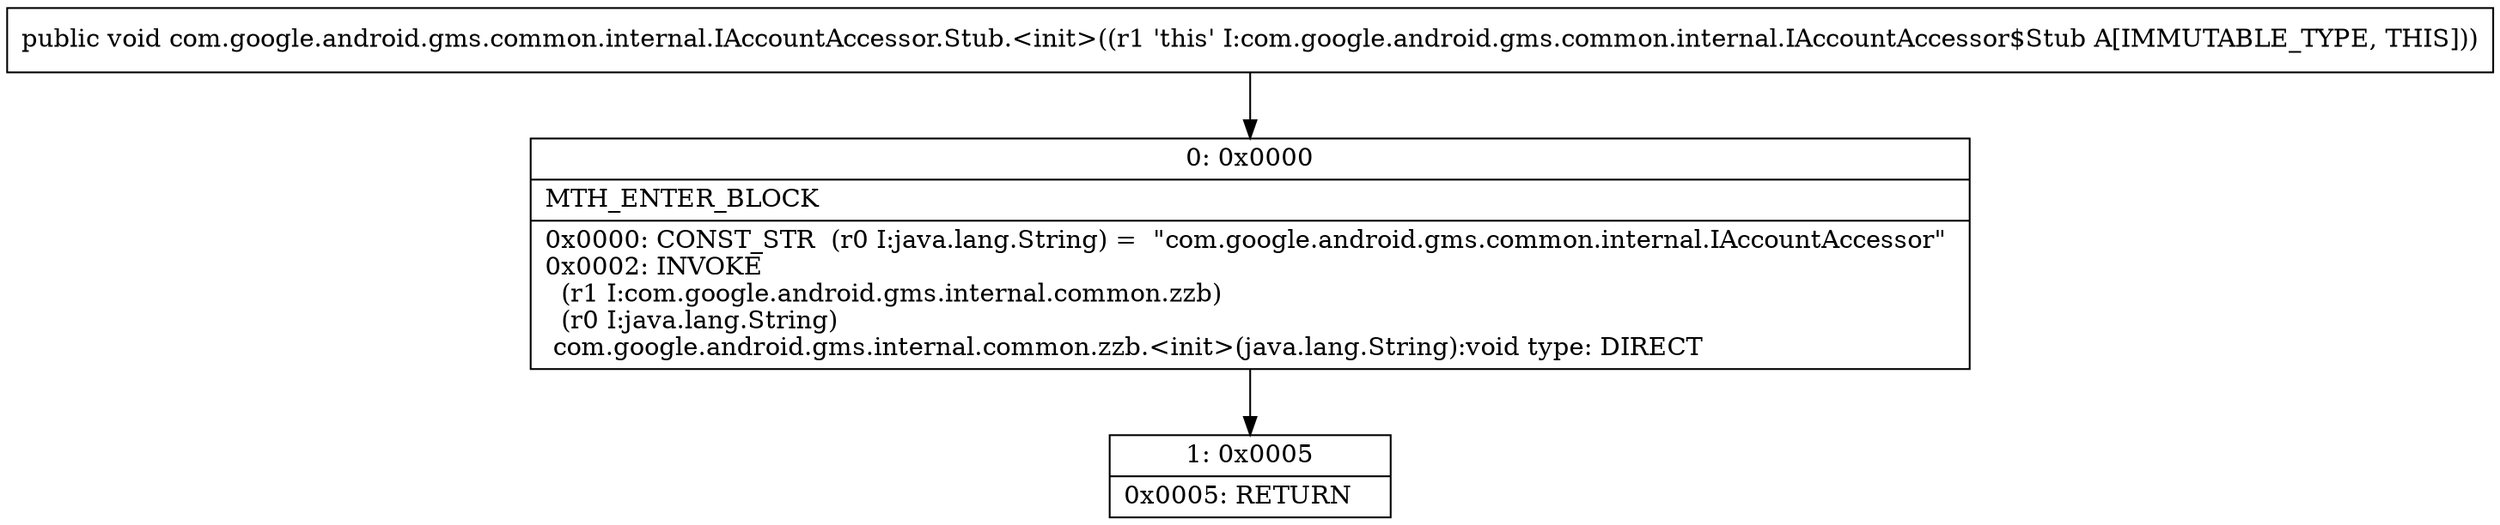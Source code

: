 digraph "CFG forcom.google.android.gms.common.internal.IAccountAccessor.Stub.\<init\>()V" {
Node_0 [shape=record,label="{0\:\ 0x0000|MTH_ENTER_BLOCK\l|0x0000: CONST_STR  (r0 I:java.lang.String) =  \"com.google.android.gms.common.internal.IAccountAccessor\" \l0x0002: INVOKE  \l  (r1 I:com.google.android.gms.internal.common.zzb)\l  (r0 I:java.lang.String)\l com.google.android.gms.internal.common.zzb.\<init\>(java.lang.String):void type: DIRECT \l}"];
Node_1 [shape=record,label="{1\:\ 0x0005|0x0005: RETURN   \l}"];
MethodNode[shape=record,label="{public void com.google.android.gms.common.internal.IAccountAccessor.Stub.\<init\>((r1 'this' I:com.google.android.gms.common.internal.IAccountAccessor$Stub A[IMMUTABLE_TYPE, THIS])) }"];
MethodNode -> Node_0;
Node_0 -> Node_1;
}

